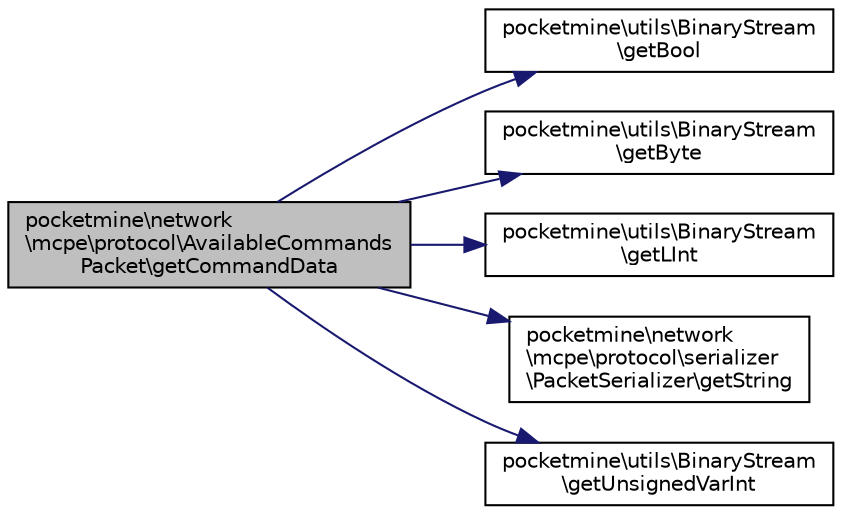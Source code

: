 digraph "pocketmine\network\mcpe\protocol\AvailableCommandsPacket\getCommandData"
{
 // INTERACTIVE_SVG=YES
 // LATEX_PDF_SIZE
  edge [fontname="Helvetica",fontsize="10",labelfontname="Helvetica",labelfontsize="10"];
  node [fontname="Helvetica",fontsize="10",shape=record];
  rankdir="LR";
  Node1 [label="pocketmine\\network\l\\mcpe\\protocol\\AvailableCommands\lPacket\\getCommandData",height=0.2,width=0.4,color="black", fillcolor="grey75", style="filled", fontcolor="black",tooltip=" "];
  Node1 -> Node2 [color="midnightblue",fontsize="10",style="solid",fontname="Helvetica"];
  Node2 [label="pocketmine\\utils\\BinaryStream\l\\getBool",height=0.2,width=0.4,color="black", fillcolor="white", style="filled",URL="$d6/dc6/classpocketmine_1_1utils_1_1_binary_stream.html#a31a2d6addba82aec1e16dc5d7dfcf560",tooltip=" "];
  Node1 -> Node3 [color="midnightblue",fontsize="10",style="solid",fontname="Helvetica"];
  Node3 [label="pocketmine\\utils\\BinaryStream\l\\getByte",height=0.2,width=0.4,color="black", fillcolor="white", style="filled",URL="$d6/dc6/classpocketmine_1_1utils_1_1_binary_stream.html#a497527b313376da198103cc400302f7d",tooltip=" "];
  Node1 -> Node4 [color="midnightblue",fontsize="10",style="solid",fontname="Helvetica"];
  Node4 [label="pocketmine\\utils\\BinaryStream\l\\getLInt",height=0.2,width=0.4,color="black", fillcolor="white", style="filled",URL="$d6/dc6/classpocketmine_1_1utils_1_1_binary_stream.html#afc6ed67469ec930ba28a541f05cf622f",tooltip=" "];
  Node1 -> Node5 [color="midnightblue",fontsize="10",style="solid",fontname="Helvetica"];
  Node5 [label="pocketmine\\network\l\\mcpe\\protocol\\serializer\l\\PacketSerializer\\getString",height=0.2,width=0.4,color="black", fillcolor="white", style="filled",URL="$d9/d4e/classpocketmine_1_1network_1_1mcpe_1_1protocol_1_1serializer_1_1_packet_serializer.html#ae1bedf1a79e26eb799fe8e50026560c4",tooltip=" "];
  Node1 -> Node6 [color="midnightblue",fontsize="10",style="solid",fontname="Helvetica"];
  Node6 [label="pocketmine\\utils\\BinaryStream\l\\getUnsignedVarInt",height=0.2,width=0.4,color="black", fillcolor="white", style="filled",URL="$d6/dc6/classpocketmine_1_1utils_1_1_binary_stream.html#ab51e507a9f4baec0713ff4007ce192b8",tooltip=" "];
}
